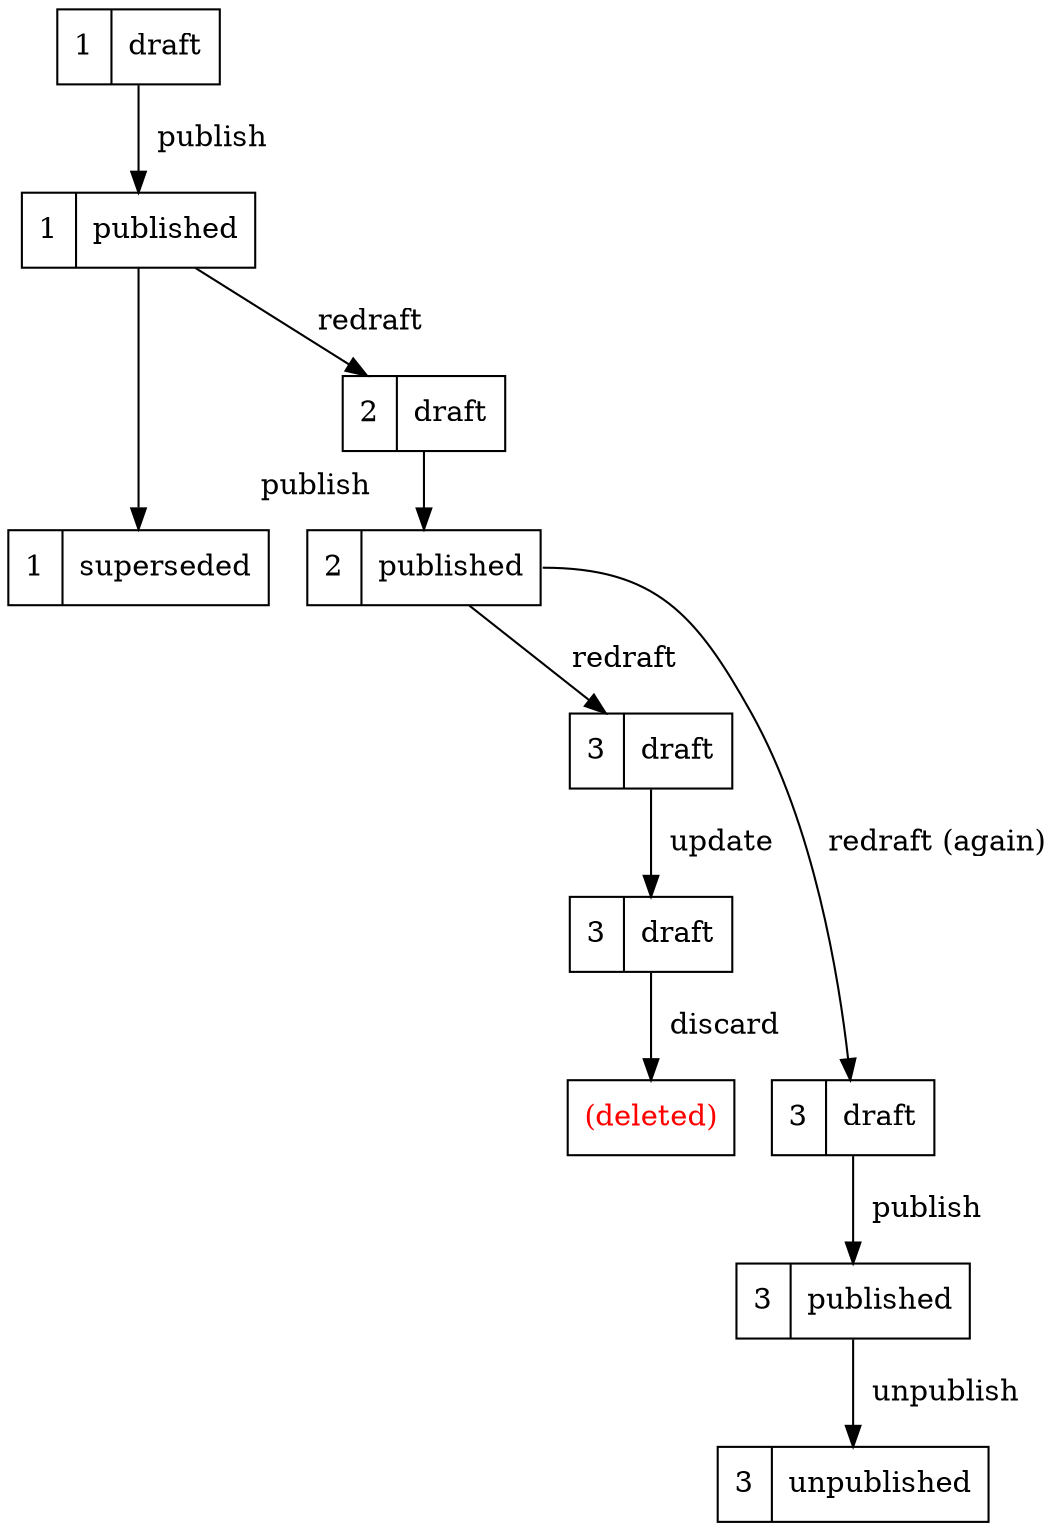 digraph G {
  node [shape=record]

  draft_1[label="1 | draft", group="1"]
  published_1[label="1 | published", group="1"]
  superseded_1[label="1 | superseded", group="1"]
  draft_2[label="2 | draft", group="2"]
  published_2[label="2 | published", group="2"]
  invis_2[label="3 | invisible", style="invis", group="2"]
  draft_3a[label="3 | draft", group="3"]
  draft_3b[label="3 | draft", group="3"]
  discarded_3[label="(deleted)", group="3", fontcolor="red"]
  draft_4[label="3 | draft", group="4"]
  published_4[label="3 | published", group="4"]
  unpublished_4[label="3 | unpublished", group="4"]

  draft_1 -> published_1[label="  publish"]
  published_1 -> superseded_1
  published_1 -> draft_2[label="  redraft"]
  draft_2 -> published_2[headlabel="  publish", labeldistance=6, labelangle=70]
  published_2 -> invis_2[style=invis]
  published_2 -> draft_3a[label="  redraft"]
  draft_3a -> draft_3b[label="  update"]
  draft_3b -> discarded_3[label="  discard"]
  published_2:e -> draft_4[label="  redraft (again)"]
  draft_4 -> published_4[label="  publish"]
  published_4 -> unpublished_4[label="  unpublish"]


  { rank=same; superseded_1; published_2 }
  { rank=same; discarded_3; draft_4 }
}
